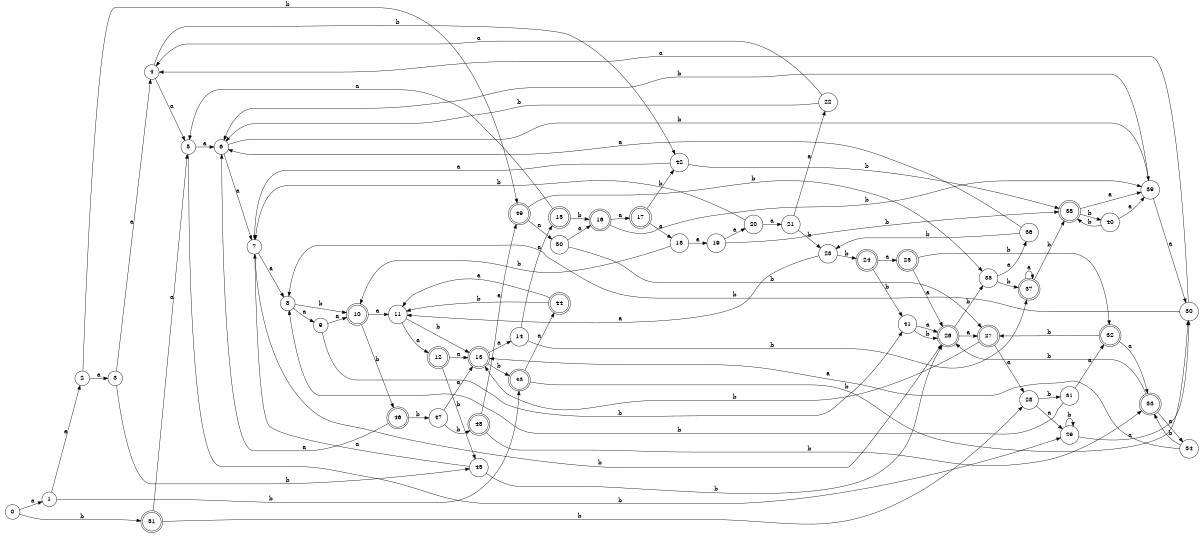 digraph n42_4 {
__start0 [label="" shape="none"];

rankdir=LR;
size="8,5";

s0 [style="filled", color="black", fillcolor="white" shape="circle", label="0"];
s1 [style="filled", color="black", fillcolor="white" shape="circle", label="1"];
s2 [style="filled", color="black", fillcolor="white" shape="circle", label="2"];
s3 [style="filled", color="black", fillcolor="white" shape="circle", label="3"];
s4 [style="filled", color="black", fillcolor="white" shape="circle", label="4"];
s5 [style="filled", color="black", fillcolor="white" shape="circle", label="5"];
s6 [style="filled", color="black", fillcolor="white" shape="circle", label="6"];
s7 [style="filled", color="black", fillcolor="white" shape="circle", label="7"];
s8 [style="filled", color="black", fillcolor="white" shape="circle", label="8"];
s9 [style="filled", color="black", fillcolor="white" shape="circle", label="9"];
s10 [style="rounded,filled", color="black", fillcolor="white" shape="doublecircle", label="10"];
s11 [style="filled", color="black", fillcolor="white" shape="circle", label="11"];
s12 [style="rounded,filled", color="black", fillcolor="white" shape="doublecircle", label="12"];
s13 [style="rounded,filled", color="black", fillcolor="white" shape="doublecircle", label="13"];
s14 [style="filled", color="black", fillcolor="white" shape="circle", label="14"];
s15 [style="rounded,filled", color="black", fillcolor="white" shape="doublecircle", label="15"];
s16 [style="rounded,filled", color="black", fillcolor="white" shape="doublecircle", label="16"];
s17 [style="rounded,filled", color="black", fillcolor="white" shape="doublecircle", label="17"];
s18 [style="filled", color="black", fillcolor="white" shape="circle", label="18"];
s19 [style="filled", color="black", fillcolor="white" shape="circle", label="19"];
s20 [style="filled", color="black", fillcolor="white" shape="circle", label="20"];
s21 [style="filled", color="black", fillcolor="white" shape="circle", label="21"];
s22 [style="filled", color="black", fillcolor="white" shape="circle", label="22"];
s23 [style="filled", color="black", fillcolor="white" shape="circle", label="23"];
s24 [style="rounded,filled", color="black", fillcolor="white" shape="doublecircle", label="24"];
s25 [style="rounded,filled", color="black", fillcolor="white" shape="doublecircle", label="25"];
s26 [style="rounded,filled", color="black", fillcolor="white" shape="doublecircle", label="26"];
s27 [style="rounded,filled", color="black", fillcolor="white" shape="doublecircle", label="27"];
s28 [style="filled", color="black", fillcolor="white" shape="circle", label="28"];
s29 [style="filled", color="black", fillcolor="white" shape="circle", label="29"];
s30 [style="filled", color="black", fillcolor="white" shape="circle", label="30"];
s31 [style="filled", color="black", fillcolor="white" shape="circle", label="31"];
s32 [style="rounded,filled", color="black", fillcolor="white" shape="doublecircle", label="32"];
s33 [style="rounded,filled", color="black", fillcolor="white" shape="doublecircle", label="33"];
s34 [style="filled", color="black", fillcolor="white" shape="circle", label="34"];
s35 [style="filled", color="black", fillcolor="white" shape="circle", label="35"];
s36 [style="filled", color="black", fillcolor="white" shape="circle", label="36"];
s37 [style="rounded,filled", color="black", fillcolor="white" shape="doublecircle", label="37"];
s38 [style="rounded,filled", color="black", fillcolor="white" shape="doublecircle", label="38"];
s39 [style="filled", color="black", fillcolor="white" shape="circle", label="39"];
s40 [style="filled", color="black", fillcolor="white" shape="circle", label="40"];
s41 [style="filled", color="black", fillcolor="white" shape="circle", label="41"];
s42 [style="filled", color="black", fillcolor="white" shape="circle", label="42"];
s43 [style="rounded,filled", color="black", fillcolor="white" shape="doublecircle", label="43"];
s44 [style="rounded,filled", color="black", fillcolor="white" shape="doublecircle", label="44"];
s45 [style="filled", color="black", fillcolor="white" shape="circle", label="45"];
s46 [style="rounded,filled", color="black", fillcolor="white" shape="doublecircle", label="46"];
s47 [style="filled", color="black", fillcolor="white" shape="circle", label="47"];
s48 [style="rounded,filled", color="black", fillcolor="white" shape="doublecircle", label="48"];
s49 [style="rounded,filled", color="black", fillcolor="white" shape="doublecircle", label="49"];
s50 [style="filled", color="black", fillcolor="white" shape="circle", label="50"];
s51 [style="rounded,filled", color="black", fillcolor="white" shape="doublecircle", label="51"];
s0 -> s1 [label="a"];
s0 -> s51 [label="b"];
s1 -> s2 [label="a"];
s1 -> s43 [label="b"];
s2 -> s3 [label="a"];
s2 -> s49 [label="b"];
s3 -> s4 [label="a"];
s3 -> s45 [label="b"];
s4 -> s5 [label="a"];
s4 -> s42 [label="b"];
s5 -> s6 [label="a"];
s5 -> s29 [label="b"];
s6 -> s7 [label="a"];
s6 -> s39 [label="b"];
s7 -> s8 [label="a"];
s7 -> s26 [label="b"];
s8 -> s9 [label="a"];
s8 -> s10 [label="b"];
s9 -> s10 [label="a"];
s9 -> s41 [label="b"];
s10 -> s11 [label="a"];
s10 -> s46 [label="b"];
s11 -> s12 [label="a"];
s11 -> s13 [label="b"];
s12 -> s13 [label="a"];
s12 -> s45 [label="b"];
s13 -> s14 [label="a"];
s13 -> s43 [label="b"];
s14 -> s15 [label="a"];
s14 -> s37 [label="b"];
s15 -> s5 [label="a"];
s15 -> s16 [label="b"];
s16 -> s17 [label="a"];
s16 -> s39 [label="b"];
s17 -> s18 [label="a"];
s17 -> s42 [label="b"];
s18 -> s19 [label="a"];
s18 -> s10 [label="b"];
s19 -> s20 [label="a"];
s19 -> s38 [label="b"];
s20 -> s21 [label="a"];
s20 -> s7 [label="b"];
s21 -> s22 [label="a"];
s21 -> s23 [label="b"];
s22 -> s4 [label="a"];
s22 -> s6 [label="b"];
s23 -> s11 [label="a"];
s23 -> s24 [label="b"];
s24 -> s25 [label="a"];
s24 -> s41 [label="b"];
s25 -> s26 [label="a"];
s25 -> s32 [label="b"];
s26 -> s27 [label="a"];
s26 -> s35 [label="b"];
s27 -> s28 [label="a"];
s27 -> s13 [label="b"];
s28 -> s29 [label="a"];
s28 -> s31 [label="b"];
s29 -> s30 [label="a"];
s29 -> s29 [label="b"];
s30 -> s4 [label="a"];
s30 -> s8 [label="b"];
s31 -> s32 [label="a"];
s31 -> s8 [label="b"];
s32 -> s33 [label="a"];
s32 -> s27 [label="b"];
s33 -> s34 [label="a"];
s33 -> s26 [label="b"];
s34 -> s13 [label="a"];
s34 -> s33 [label="b"];
s35 -> s36 [label="a"];
s35 -> s37 [label="b"];
s36 -> s6 [label="a"];
s36 -> s23 [label="b"];
s37 -> s37 [label="a"];
s37 -> s38 [label="b"];
s38 -> s39 [label="a"];
s38 -> s40 [label="b"];
s39 -> s30 [label="a"];
s39 -> s6 [label="b"];
s40 -> s39 [label="a"];
s40 -> s38 [label="b"];
s41 -> s26 [label="a"];
s41 -> s26 [label="b"];
s42 -> s7 [label="a"];
s42 -> s38 [label="b"];
s43 -> s44 [label="a"];
s43 -> s30 [label="b"];
s44 -> s11 [label="a"];
s44 -> s11 [label="b"];
s45 -> s7 [label="a"];
s45 -> s26 [label="b"];
s46 -> s6 [label="a"];
s46 -> s47 [label="b"];
s47 -> s13 [label="a"];
s47 -> s48 [label="b"];
s48 -> s49 [label="a"];
s48 -> s33 [label="b"];
s49 -> s50 [label="a"];
s49 -> s35 [label="b"];
s50 -> s16 [label="a"];
s50 -> s27 [label="b"];
s51 -> s5 [label="a"];
s51 -> s28 [label="b"];

}